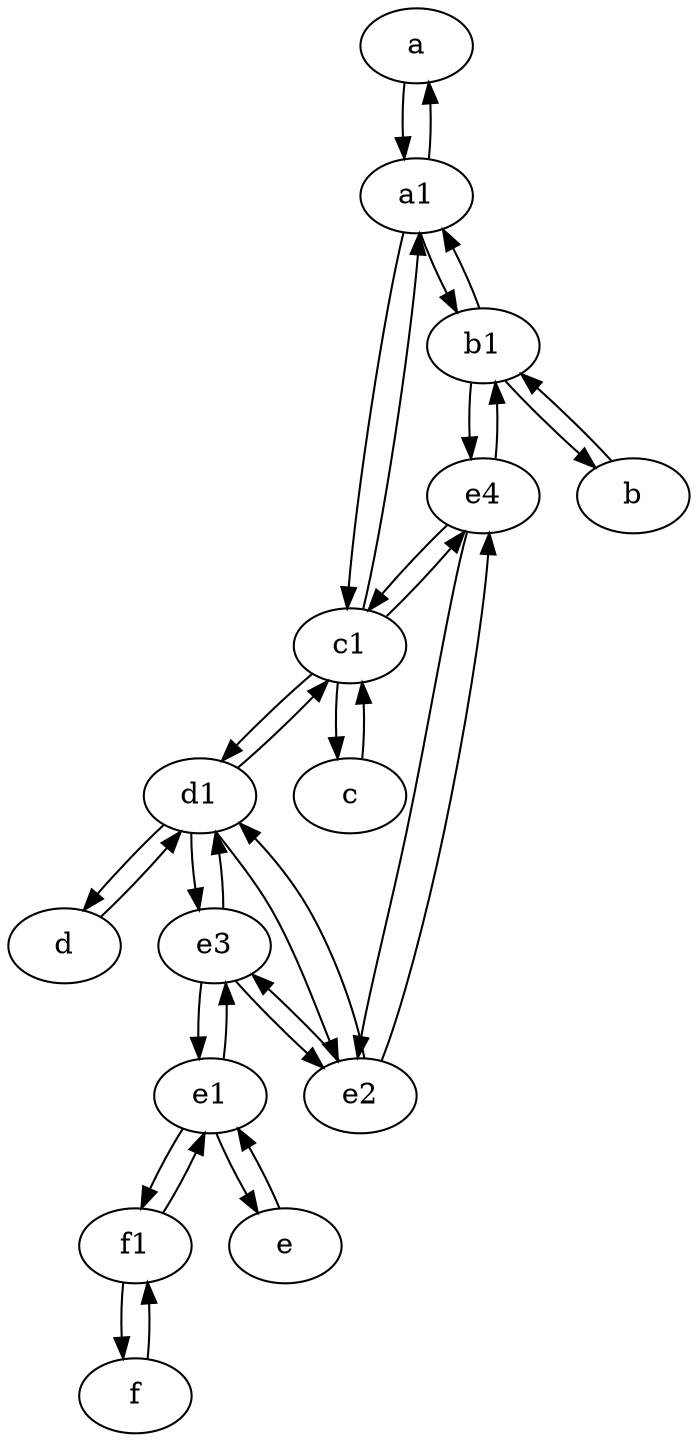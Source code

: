 digraph  {
	a [pos="40,10!"];
	c1 [pos="30,15!"];
	b1 [pos="45,20!"];
	b [pos="50,20!"];
	d [pos="20,30!"];
	e2;
	d1 [pos="25,30!"];
	e3;
	c [pos="20,10!"];
	a1 [pos="40,15!"];
	e4;
	e1 [pos="25,45!"];
	f1;
	e [pos="30,50!"];
	f [pos="15,45!"];
	e4 -> e2;
	a1 -> a;
	c1 -> a1;
	d1 -> e3;
	a1 -> b1;
	c -> c1;
	f1 -> f;
	e1 -> e;
	d1 -> e2;
	e1 -> e3;
	b1 -> a1;
	d -> d1;
	f -> f1;
	e4 -> c1;
	e2 -> d1;
	e3 -> e2;
	b -> b1;
	c1 -> d1;
	e1 -> f1;
	f1 -> e1;
	b1 -> b;
	c1 -> e4;
	d1 -> c1;
	e4 -> b1;
	e3 -> d1;
	e2 -> e3;
	a -> a1;
	b1 -> e4;
	e2 -> e4;
	e -> e1;
	e3 -> e1;
	c1 -> c;
	a1 -> c1;
	d1 -> d;

	}